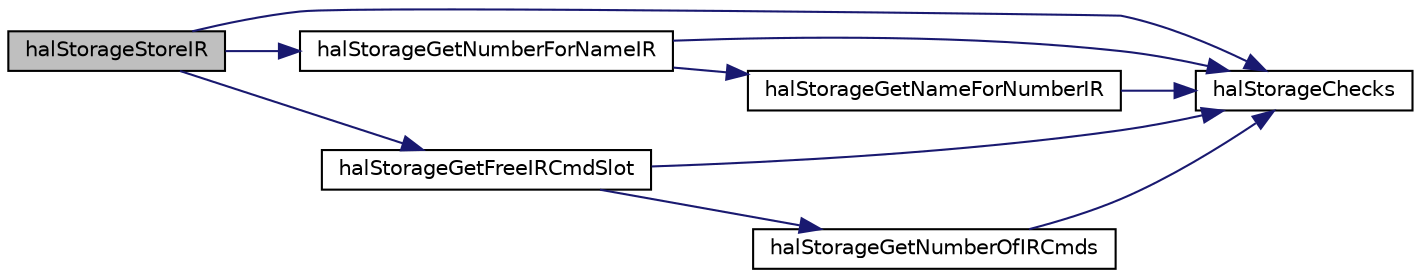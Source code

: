 digraph "halStorageStoreIR"
{
  edge [fontname="Helvetica",fontsize="10",labelfontname="Helvetica",labelfontsize="10"];
  node [fontname="Helvetica",fontsize="10",shape=record];
  rankdir="LR";
  Node355 [label="halStorageStoreIR",height=0.2,width=0.4,color="black", fillcolor="grey75", style="filled", fontcolor="black"];
  Node355 -> Node356 [color="midnightblue",fontsize="10",style="solid",fontname="Helvetica"];
  Node356 [label="halStorageChecks",height=0.2,width=0.4,color="black", fillcolor="white", style="filled",URL="$hal__storage_8c.html#a4b6566ef5b69c85d422df52435c95d36",tooltip="Internal helper to check for a valid WL handle and the correct tid. "];
  Node355 -> Node357 [color="midnightblue",fontsize="10",style="solid",fontname="Helvetica"];
  Node357 [label="halStorageGetNumberForNameIR",height=0.2,width=0.4,color="black", fillcolor="white", style="filled",URL="$hal__storage_8c.html#a531bc39bc2808762298d14b79ac453cd",tooltip="Get the number for an IR cmd name. "];
  Node357 -> Node356 [color="midnightblue",fontsize="10",style="solid",fontname="Helvetica"];
  Node357 -> Node358 [color="midnightblue",fontsize="10",style="solid",fontname="Helvetica"];
  Node358 [label="halStorageGetNameForNumberIR",height=0.2,width=0.4,color="black", fillcolor="white", style="filled",URL="$hal__storage_8c.html#a53912e9159b29e5fc974a127dbf0982f",tooltip="Get the name of an infrared command stored at the given slot number. "];
  Node358 -> Node356 [color="midnightblue",fontsize="10",style="solid",fontname="Helvetica"];
  Node355 -> Node359 [color="midnightblue",fontsize="10",style="solid",fontname="Helvetica"];
  Node359 [label="halStorageGetFreeIRCmdSlot",height=0.2,width=0.4,color="black", fillcolor="white", style="filled",URL="$hal__storage_8c.html#ae5e6fcc8c1bdff7f78009830bc78f260",tooltip="Get the number of first available slot for an IR command. "];
  Node359 -> Node356 [color="midnightblue",fontsize="10",style="solid",fontname="Helvetica"];
  Node359 -> Node360 [color="midnightblue",fontsize="10",style="solid",fontname="Helvetica"];
  Node360 [label="halStorageGetNumberOfIRCmds",height=0.2,width=0.4,color="black", fillcolor="white", style="filled",URL="$hal__storage_8c.html#a1495c793604980c76b334f6a6d553c3c",tooltip="Get the number of stored IR commands. "];
  Node360 -> Node356 [color="midnightblue",fontsize="10",style="solid",fontname="Helvetica"];
}
